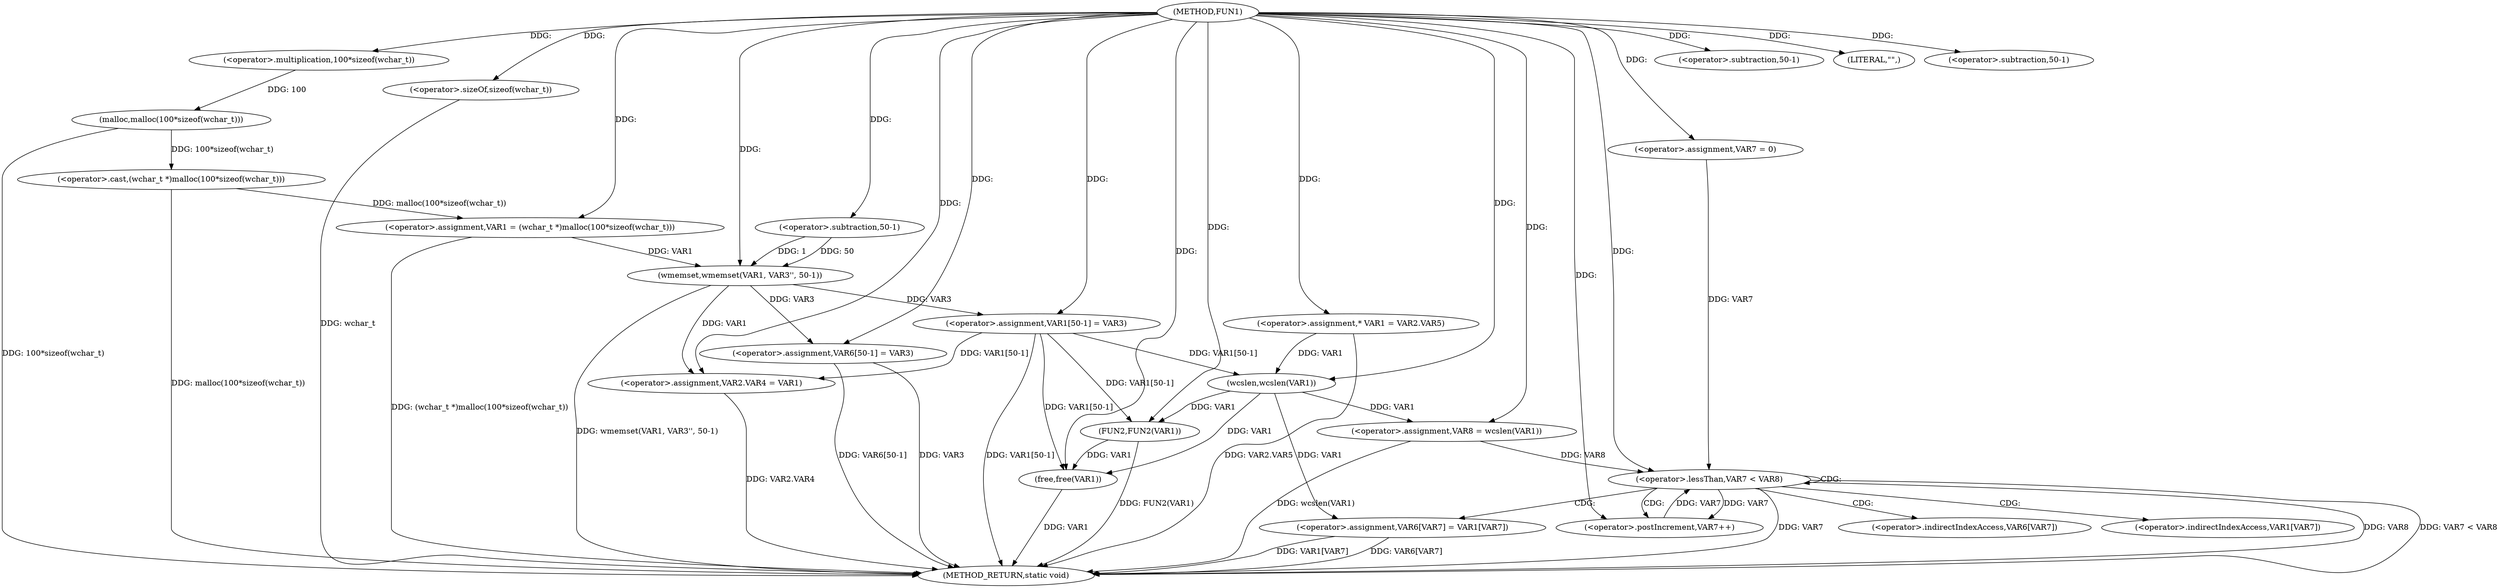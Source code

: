 digraph FUN1 {  
"1000100" [label = "(METHOD,FUN1)" ]
"1000174" [label = "(METHOD_RETURN,static void)" ]
"1000104" [label = "(<operator>.assignment,VAR1 = (wchar_t *)malloc(100*sizeof(wchar_t)))" ]
"1000106" [label = "(<operator>.cast,(wchar_t *)malloc(100*sizeof(wchar_t)))" ]
"1000108" [label = "(malloc,malloc(100*sizeof(wchar_t)))" ]
"1000109" [label = "(<operator>.multiplication,100*sizeof(wchar_t))" ]
"1000111" [label = "(<operator>.sizeOf,sizeof(wchar_t))" ]
"1000113" [label = "(wmemset,wmemset(VAR1, VAR3'', 50-1))" ]
"1000116" [label = "(<operator>.subtraction,50-1)" ]
"1000119" [label = "(<operator>.assignment,VAR1[50-1] = VAR3)" ]
"1000122" [label = "(<operator>.subtraction,50-1)" ]
"1000126" [label = "(<operator>.assignment,VAR2.VAR4 = VAR1)" ]
"1000133" [label = "(<operator>.assignment,* VAR1 = VAR2.VAR5)" ]
"1000139" [label = "(LITERAL,\"\",)" ]
"1000142" [label = "(<operator>.assignment,VAR8 = wcslen(VAR1))" ]
"1000144" [label = "(wcslen,wcslen(VAR1))" ]
"1000147" [label = "(<operator>.assignment,VAR7 = 0)" ]
"1000150" [label = "(<operator>.lessThan,VAR7 < VAR8)" ]
"1000153" [label = "(<operator>.postIncrement,VAR7++)" ]
"1000156" [label = "(<operator>.assignment,VAR6[VAR7] = VAR1[VAR7])" ]
"1000163" [label = "(<operator>.assignment,VAR6[50-1] = VAR3)" ]
"1000166" [label = "(<operator>.subtraction,50-1)" ]
"1000170" [label = "(FUN2,FUN2(VAR1))" ]
"1000172" [label = "(free,free(VAR1))" ]
"1000157" [label = "(<operator>.indirectIndexAccess,VAR6[VAR7])" ]
"1000160" [label = "(<operator>.indirectIndexAccess,VAR1[VAR7])" ]
  "1000106" -> "1000174"  [ label = "DDG: malloc(100*sizeof(wchar_t))"] 
  "1000150" -> "1000174"  [ label = "DDG: VAR7"] 
  "1000163" -> "1000174"  [ label = "DDG: VAR3"] 
  "1000156" -> "1000174"  [ label = "DDG: VAR6[VAR7]"] 
  "1000156" -> "1000174"  [ label = "DDG: VAR1[VAR7]"] 
  "1000142" -> "1000174"  [ label = "DDG: wcslen(VAR1)"] 
  "1000163" -> "1000174"  [ label = "DDG: VAR6[50-1]"] 
  "1000150" -> "1000174"  [ label = "DDG: VAR8"] 
  "1000126" -> "1000174"  [ label = "DDG: VAR2.VAR4"] 
  "1000111" -> "1000174"  [ label = "DDG: wchar_t"] 
  "1000133" -> "1000174"  [ label = "DDG: VAR2.VAR5"] 
  "1000113" -> "1000174"  [ label = "DDG: wmemset(VAR1, VAR3'', 50-1)"] 
  "1000119" -> "1000174"  [ label = "DDG: VAR1[50-1]"] 
  "1000172" -> "1000174"  [ label = "DDG: VAR1"] 
  "1000170" -> "1000174"  [ label = "DDG: FUN2(VAR1)"] 
  "1000150" -> "1000174"  [ label = "DDG: VAR7 < VAR8"] 
  "1000104" -> "1000174"  [ label = "DDG: (wchar_t *)malloc(100*sizeof(wchar_t))"] 
  "1000108" -> "1000174"  [ label = "DDG: 100*sizeof(wchar_t)"] 
  "1000106" -> "1000104"  [ label = "DDG: malloc(100*sizeof(wchar_t))"] 
  "1000100" -> "1000104"  [ label = "DDG: "] 
  "1000108" -> "1000106"  [ label = "DDG: 100*sizeof(wchar_t)"] 
  "1000109" -> "1000108"  [ label = "DDG: 100"] 
  "1000100" -> "1000109"  [ label = "DDG: "] 
  "1000100" -> "1000111"  [ label = "DDG: "] 
  "1000104" -> "1000113"  [ label = "DDG: VAR1"] 
  "1000100" -> "1000113"  [ label = "DDG: "] 
  "1000116" -> "1000113"  [ label = "DDG: 50"] 
  "1000116" -> "1000113"  [ label = "DDG: 1"] 
  "1000100" -> "1000116"  [ label = "DDG: "] 
  "1000113" -> "1000119"  [ label = "DDG: VAR3"] 
  "1000100" -> "1000119"  [ label = "DDG: "] 
  "1000100" -> "1000122"  [ label = "DDG: "] 
  "1000113" -> "1000126"  [ label = "DDG: VAR1"] 
  "1000119" -> "1000126"  [ label = "DDG: VAR1[50-1]"] 
  "1000100" -> "1000126"  [ label = "DDG: "] 
  "1000100" -> "1000133"  [ label = "DDG: "] 
  "1000100" -> "1000139"  [ label = "DDG: "] 
  "1000144" -> "1000142"  [ label = "DDG: VAR1"] 
  "1000100" -> "1000142"  [ label = "DDG: "] 
  "1000133" -> "1000144"  [ label = "DDG: VAR1"] 
  "1000119" -> "1000144"  [ label = "DDG: VAR1[50-1]"] 
  "1000100" -> "1000144"  [ label = "DDG: "] 
  "1000100" -> "1000147"  [ label = "DDG: "] 
  "1000147" -> "1000150"  [ label = "DDG: VAR7"] 
  "1000153" -> "1000150"  [ label = "DDG: VAR7"] 
  "1000100" -> "1000150"  [ label = "DDG: "] 
  "1000142" -> "1000150"  [ label = "DDG: VAR8"] 
  "1000150" -> "1000153"  [ label = "DDG: VAR7"] 
  "1000100" -> "1000153"  [ label = "DDG: "] 
  "1000144" -> "1000156"  [ label = "DDG: VAR1"] 
  "1000100" -> "1000163"  [ label = "DDG: "] 
  "1000113" -> "1000163"  [ label = "DDG: VAR3"] 
  "1000100" -> "1000166"  [ label = "DDG: "] 
  "1000119" -> "1000170"  [ label = "DDG: VAR1[50-1]"] 
  "1000144" -> "1000170"  [ label = "DDG: VAR1"] 
  "1000100" -> "1000170"  [ label = "DDG: "] 
  "1000119" -> "1000172"  [ label = "DDG: VAR1[50-1]"] 
  "1000170" -> "1000172"  [ label = "DDG: VAR1"] 
  "1000100" -> "1000172"  [ label = "DDG: "] 
  "1000144" -> "1000172"  [ label = "DDG: VAR1"] 
  "1000150" -> "1000156"  [ label = "CDG: "] 
  "1000150" -> "1000160"  [ label = "CDG: "] 
  "1000150" -> "1000153"  [ label = "CDG: "] 
  "1000150" -> "1000150"  [ label = "CDG: "] 
  "1000150" -> "1000157"  [ label = "CDG: "] 
}

